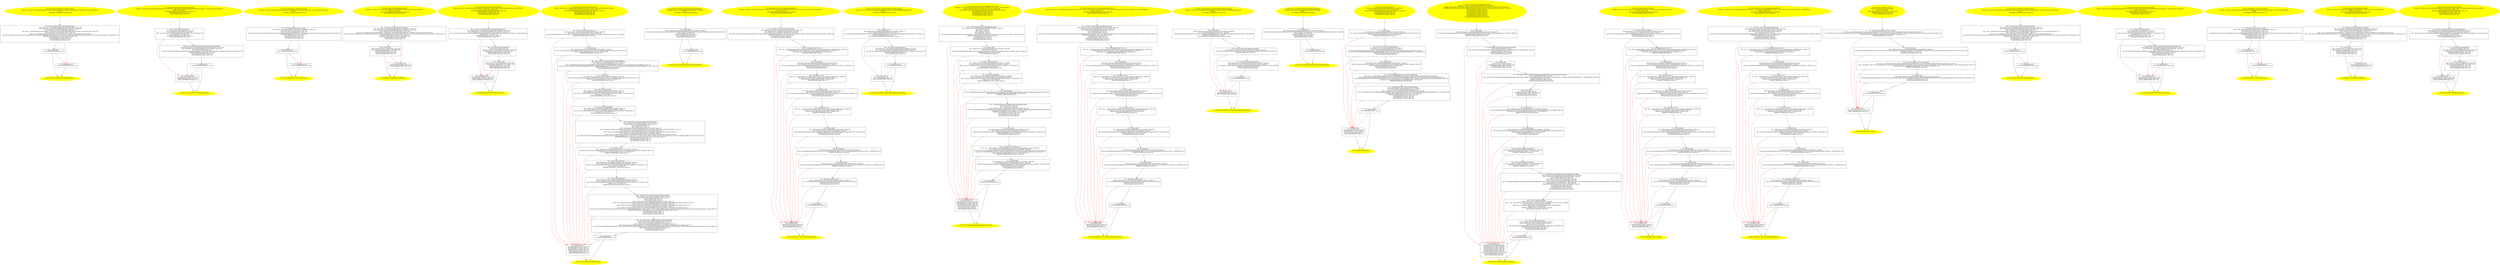 digraph iCFG {
193 [label="193:  method_body \n   APPLY_ABSTRACTION; [line 102]\n " shape="box"]
	

	 193 -> 180 ;
	 193 -> 181 [color="red" ];
192 [label="192:  Call void CircleView$1.set(CircleView,Float) \n   n$0=*&this:class com.karthik.imager.Recycler.CircleView$1 * [line 102]\n  n$1=*n$0:class com.karthik.imager.Recycler.CircleView$1  [line 102]\n  n$2=*&$bcvar1:class java.lang.Object * [line 102]\n  n$3=_fun___cast(n$2:class java.lang.Object *,sizeof(class com.karthik.imager.Recycler.CircleView ( sub )(cast)):void ) [line 102]\n  n$4=*&$bcvar2:class java.lang.Object * [line 102]\n  n$5=_fun___cast(n$4:class java.lang.Object *,sizeof(class java.lang.Float ( sub )(cast)):void ) [line 102]\n  _fun_void CircleView$1.set(CircleView,Float)(n$0:class com.karthik.imager.Recycler.CircleView$1 *,n$3:class com.karthik.imager.Recycler.CircleView *,n$5:class java.lang.Float *) virtual [line 102]\n  REMOVE_TEMPS(n$0,n$1,n$2,n$3,n$4,n$5); [line 102]\n  NULLIFY(&$bcvar1,false); [line 102]\n  NULLIFY(&$bcvar2,false); [line 102]\n  NULLIFY(&this,false); [line 102]\n " shape="box"]
	

	 192 -> 193 ;
	 192 -> 181 [color="red" ];
191 [label="191:  method_body \n   APPLY_ABSTRACTION; [line 111]\n " shape="box"]
	

	 191 -> 177 ;
	 191 -> 178 [color="red" ];
190 [label="190:  Call void CircleView.setInnerCircleRadiusProgress(float) \n   n$3=*&object:class com.karthik.imager.Recycler.CircleView * [line 110]\n  n$4=*n$3:class com.karthik.imager.Recycler.CircleView  [line 110]\n  n$5=*&$irvar0:float  [line 110]\n  _fun_void CircleView.setInnerCircleRadiusProgress(float)(n$3:class com.karthik.imager.Recycler.CircleView *,n$5:float ) virtual [line 110]\n  REMOVE_TEMPS(n$3,n$4,n$5); [line 110]\n  NULLIFY(&$irvar0,false); [line 110]\n  NULLIFY(&object,false); [line 110]\n " shape="box"]
	

	 190 -> 191 ;
	 190 -> 178 [color="red" ];
189 [label="189:  Call float Float.floatValue() \n   n$0=*&value:class java.lang.Float * [line 110]\n  n$1=*n$0:class java.lang.Float  [line 110]\n  n$2=_fun_float Float.floatValue()(n$0:class java.lang.Float *) virtual [line 110]\n  *&$irvar0:float =n$2 [line 110]\n  REMOVE_TEMPS(n$0,n$1,n$2); [line 110]\n  NULLIFY(&value,false); [line 110]\n " shape="box"]
	

	 189 -> 190 ;
	 189 -> 178 [color="red" ];
188 [label="188:  method_body \n   APPLY_ABSTRACTION; [line 102]\n " shape="box"]
	

	 188 -> 174 ;
	 188 -> 175 [color="red" ];
187 [label="187:  Call Property.<init>(Class,String) \n   n$0=*&this:class com.karthik.imager.Recycler.CircleView$1 * [line 102]\n  n$1=*&x0:class java.lang.Class * [line 102]\n  n$2=*&x1:class java.lang.String * [line 102]\n  _fun_Property.<init>(Class,String)(n$0:class com.karthik.imager.Recycler.CircleView$1 *,n$1:class java.lang.Class *,n$2:class java.lang.String *) [line 102]\n  REMOVE_TEMPS(n$0,n$1,n$2); [line 102]\n  NULLIFY(&this,false); [line 102]\n  NULLIFY(&x0,false); [line 102]\n  NULLIFY(&x1,false); [line 102]\n " shape="box"]
	

	 187 -> 188 ;
	 187 -> 175 [color="red" ];
186 [label="186:  method_body \n   n$5=*&$irvar0:class java.lang.Float * [line 102]\n  *&return:class java.lang.Object *=n$5 [line 102]\n  REMOVE_TEMPS(n$5); [line 102]\n  NULLIFY(&$irvar0,false); [line 102]\n  APPLY_ABSTRACTION; [line 102]\n " shape="box"]
	

	 186 -> 171 ;
	 186 -> 172 [color="red" ];
185 [label="185:  Call Float CircleView$1.get(CircleView) \n   n$0=*&this:class com.karthik.imager.Recycler.CircleView$1 * [line 102]\n  n$1=*n$0:class com.karthik.imager.Recycler.CircleView$1  [line 102]\n  n$2=*&$bcvar1:class java.lang.Object * [line 102]\n  n$3=_fun___cast(n$2:class java.lang.Object *,sizeof(class com.karthik.imager.Recycler.CircleView ( sub )(cast)):void ) [line 102]\n  n$4=_fun_Float CircleView$1.get(CircleView)(n$0:class com.karthik.imager.Recycler.CircleView$1 *,n$3:class com.karthik.imager.Recycler.CircleView *) virtual [line 102]\n  *&$irvar0:class java.lang.Float *=n$4 [line 102]\n  REMOVE_TEMPS(n$0,n$1,n$2,n$3,n$4); [line 102]\n  NULLIFY(&$bcvar1,false); [line 102]\n  NULLIFY(&this,false); [line 102]\n " shape="box"]
	

	 185 -> 186 ;
	 185 -> 172 [color="red" ];
184 [label="184:  method_body \n   n$5=*&$irvar1:class java.lang.Float * [line 105]\n  *&return:class java.lang.Float *=n$5 [line 105]\n  REMOVE_TEMPS(n$5); [line 105]\n  NULLIFY(&$irvar1,false); [line 105]\n  APPLY_ABSTRACTION; [line 105]\n " shape="box"]
	

	 184 -> 168 ;
	 184 -> 169 [color="red" ];
183 [label="183:  Call Float Float.valueOf(float) \n   n$3=*&$irvar0:float  [line 105]\n  n$4=_fun_Float Float.valueOf(float)(n$3:float ) [line 105]\n  *&$irvar1:class java.lang.Float *=n$4 [line 105]\n  REMOVE_TEMPS(n$3,n$4); [line 105]\n  NULLIFY(&$irvar0,false); [line 105]\n " shape="box"]
	

	 183 -> 184 ;
	 183 -> 169 [color="red" ];
182 [label="182:  Call float CircleView.getInnerCircleRadiusProgress() \n   n$0=*&object:class com.karthik.imager.Recycler.CircleView * [line 105]\n  n$1=*n$0:class com.karthik.imager.Recycler.CircleView  [line 105]\n  n$2=_fun_float CircleView.getInnerCircleRadiusProgress()(n$0:class com.karthik.imager.Recycler.CircleView *) virtual [line 105]\n  *&$irvar0:float =n$2 [line 105]\n  REMOVE_TEMPS(n$0,n$1,n$2); [line 105]\n  NULLIFY(&object,false); [line 105]\n " shape="box"]
	

	 182 -> 183 ;
	 182 -> 169 [color="red" ];
181 [label="181:  exceptions sink \n   APPLY_ABSTRACTION; [line 102]\n " shape="box"]
	

	 181 -> 180 ;
180 [label="180: Exit void CircleView$1.set(Object,Object) \n  " color=yellow style=filled]
	

179 [label="179: Start void CircleView$1.set(Object,Object)\nFormals:  this:class com.karthik.imager.Recycler.CircleView$1 * $bcvar1:class java.lang.Object * $bcvar2:class java.lang.Object *\nLocals:  \n   DECLARE_LOCALS(&return); [line 94]\n " color=yellow style=filled]
	

	 179 -> 192 ;
178 [label="178:  exceptions sink \n   NULLIFY(&$irvar0,false); [line 111]\n  NULLIFY(&object,false); [line 111]\n  APPLY_ABSTRACTION; [line 111]\n " shape="box"]
	

	 178 -> 177 ;
177 [label="177: Exit void CircleView$1.set(CircleView,Float) \n  " color=yellow style=filled]
	

176 [label="176: Start void CircleView$1.set(CircleView,Float)\nFormals:  this:class com.karthik.imager.Recycler.CircleView$1 * object:class com.karthik.imager.Recycler.CircleView * value:class java.lang.Float *\nLocals:  $irvar0:void  \n   DECLARE_LOCALS(&return,&$irvar0); [line 110]\n  NULLIFY(&$irvar0,false); [line 110]\n  NULLIFY(&this,false); [line 110]\n " color=yellow style=filled]
	

	 176 -> 189 ;
175 [label="175:  exceptions sink \n   APPLY_ABSTRACTION; [line 102]\n " shape="box"]
	

	 175 -> 174 ;
174 [label="174: Exit CircleView$1.<init>(Class,String) \n  " color=yellow style=filled]
	

173 [label="173: Start CircleView$1.<init>(Class,String)\nFormals:  this:class com.karthik.imager.Recycler.CircleView$1 * x0:class java.lang.Class * x1:class java.lang.String *\nLocals:  \n   DECLARE_LOCALS(&return); [line 93]\n " color=yellow style=filled]
	

	 173 -> 187 ;
172 [label="172:  exceptions sink \n   NULLIFY(&$irvar0,false); [line 102]\n  APPLY_ABSTRACTION; [line 102]\n " shape="box"]
	

	 172 -> 171 ;
171 [label="171: Exit Object CircleView$1.get(Object) \n  " color=yellow style=filled]
	

170 [label="170: Start Object CircleView$1.get(Object)\nFormals:  this:class com.karthik.imager.Recycler.CircleView$1 * $bcvar1:class java.lang.Object *\nLocals:  $irvar0:void  \n   DECLARE_LOCALS(&return,&$irvar0); [line 97]\n  NULLIFY(&$irvar0,false); [line 97]\n " color=yellow style=filled]
	

	 170 -> 185 ;
169 [label="169:  exceptions sink \n   NULLIFY(&$irvar0,false); [line 105]\n  NULLIFY(&$irvar1,false); [line 105]\n  APPLY_ABSTRACTION; [line 105]\n " shape="box"]
	

	 169 -> 168 ;
168 [label="168: Exit Float CircleView$1.get(CircleView) \n  " color=yellow style=filled]
	

167 [label="167: Start Float CircleView$1.get(CircleView)\nFormals:  this:class com.karthik.imager.Recycler.CircleView$1 * object:class com.karthik.imager.Recycler.CircleView *\nLocals:  $irvar0:void  $irvar1:void  \n   DECLARE_LOCALS(&return,&$irvar0,&$irvar1); [line 105]\n  NULLIFY(&$irvar0,false); [line 105]\n  NULLIFY(&$irvar1,false); [line 105]\n  NULLIFY(&this,false); [line 105]\n " color=yellow style=filled]
	

	 167 -> 182 ;
166 [label="166:  method_body \n   APPLY_ABSTRACTION; [line 74]\n " shape="box"]
	

	 166 -> 65 ;
	 166 -> 66 [color="red" ];
165 [label="165:  Call void Canvas.drawBitmap(Bitmap,float,float,Paint) \n   n$43=*&canvas:class android.graphics.Canvas * [line 73]\n  n$44=*n$43:class android.graphics.Canvas  [line 73]\n  n$45=*&this:class com.karthik.imager.Recycler.CircleView * [line 73]\n  n$46=*n$45.com.karthik.imager.Recycler.CircleView.tempBitmap:class com.karthik.imager.Recycler.CircleView  [line 73]\n  _fun_void Canvas.drawBitmap(Bitmap,float,float,Paint)(n$43:class android.graphics.Canvas *,n$46:class android.graphics.Bitmap *,0.000000:float ,0.000000:float ,null:class java.lang.Object *) virtual [line 73]\n  REMOVE_TEMPS(n$43,n$44,n$45,n$46); [line 73]\n  NULLIFY(&canvas,false); [line 73]\n  NULLIFY(&this,false); [line 73]\n " shape="box"]
	

	 165 -> 166 ;
	 165 -> 66 [color="red" ];
164 [label="164:  Call void Canvas.drawCircle(float,float,float,Paint) \n   n$33=*&$irvar1:class android.graphics.Canvas * [line 72]\n  n$34=*n$33:class android.graphics.Canvas  [line 72]\n  n$35=*&$irvar0:int  [line 72]\n  n$36=*&$irvar2:int  [line 72]\n  n$37=*&this:class com.karthik.imager.Recycler.CircleView * [line 72]\n  n$38=*n$37.com.karthik.imager.Recycler.CircleView.innerCircleRadiusProgress:class com.karthik.imager.Recycler.CircleView  [line 72]\n  n$39=*&this:class com.karthik.imager.Recycler.CircleView * [line 72]\n  n$40=*n$39.com.karthik.imager.Recycler.CircleView.maxCircleSize:class com.karthik.imager.Recycler.CircleView  [line 72]\n  n$41=*&this:class com.karthik.imager.Recycler.CircleView * [line 72]\n  n$42=*n$41.com.karthik.imager.Recycler.CircleView.maskPaint:class com.karthik.imager.Recycler.CircleView  [line 72]\n  _fun_void Canvas.drawCircle(float,float,float,Paint)(n$33:class android.graphics.Canvas *,(float )(n$35 / 2):float ,(float )(n$36 / 2):float ,(n$38 * (float )n$40):float ,n$42:class android.graphics.Paint *) virtual [line 72]\n  REMOVE_TEMPS(n$33,n$34,n$35,n$36,n$37,n$38,n$39,n$40,n$41,n$42); [line 72]\n  NULLIFY(&$irvar0,false); [line 72]\n  NULLIFY(&$irvar1,false); [line 72]\n  NULLIFY(&$irvar2,false); [line 72]\n " shape="box"]
	

	 164 -> 165 ;
	 164 -> 66 [color="red" ];
163 [label="163:  Call int View.getHeight() \n   n$30=*&this:class com.karthik.imager.Recycler.CircleView * [line 72]\n  n$31=*n$30:class com.karthik.imager.Recycler.CircleView  [line 72]\n  n$32=_fun_int View.getHeight()(n$30:class com.karthik.imager.Recycler.CircleView *) virtual [line 72]\n  *&$irvar2:int =n$32 [line 72]\n  REMOVE_TEMPS(n$30,n$31,n$32); [line 72]\n " shape="box"]
	

	 163 -> 164 ;
	 163 -> 66 [color="red" ];
162 [label="162:  Call int View.getWidth() \n   n$27=*&this:class com.karthik.imager.Recycler.CircleView * [line 72]\n  n$28=*n$27:class com.karthik.imager.Recycler.CircleView  [line 72]\n  n$29=_fun_int View.getWidth()(n$27:class com.karthik.imager.Recycler.CircleView *) virtual [line 72]\n  *&$irvar0:int =n$29 [line 72]\n  REMOVE_TEMPS(n$27,n$28,n$29); [line 72]\n " shape="box"]
	

	 162 -> 163 ;
	 162 -> 66 [color="red" ];
161 [label="161:  method_body \n   n$25=*&this:class com.karthik.imager.Recycler.CircleView * [line 72]\n  n$26=*n$25.com.karthik.imager.Recycler.CircleView.tempCanvas:class com.karthik.imager.Recycler.CircleView  [line 72]\n  *&$irvar1:class android.graphics.Canvas *=n$26 [line 72]\n  REMOVE_TEMPS(n$25,n$26); [line 72]\n " shape="box"]
	

	 161 -> 162 ;
	 161 -> 66 [color="red" ];
160 [label="160:  Call void Canvas.drawCircle(float,float,float,Paint) \n   n$15=*&$irvar1:class android.graphics.Canvas * [line 71]\n  n$16=*n$15:class android.graphics.Canvas  [line 71]\n  n$17=*&$irvar0:int  [line 71]\n  n$18=*&$irvar2:int  [line 71]\n  n$19=*&this:class com.karthik.imager.Recycler.CircleView * [line 71]\n  n$20=*n$19.com.karthik.imager.Recycler.CircleView.outerCircleRadiusProgress:class com.karthik.imager.Recycler.CircleView  [line 71]\n  n$21=*&this:class com.karthik.imager.Recycler.CircleView * [line 71]\n  n$22=*n$21.com.karthik.imager.Recycler.CircleView.maxCircleSize:class com.karthik.imager.Recycler.CircleView  [line 71]\n  n$23=*&this:class com.karthik.imager.Recycler.CircleView * [line 71]\n  n$24=*n$23.com.karthik.imager.Recycler.CircleView.circlePaint:class com.karthik.imager.Recycler.CircleView  [line 71]\n  _fun_void Canvas.drawCircle(float,float,float,Paint)(n$15:class android.graphics.Canvas *,(float )(n$17 / 2):float ,(float )(n$18 / 2):float ,(n$20 * (float )n$22):float ,n$24:class android.graphics.Paint *) virtual [line 71]\n  REMOVE_TEMPS(n$15,n$16,n$17,n$18,n$19,n$20,n$21,n$22,n$23,n$24); [line 71]\n  NULLIFY(&$irvar0,false); [line 71]\n  NULLIFY(&$irvar1,false); [line 71]\n  NULLIFY(&$irvar2,false); [line 71]\n " shape="box"]
	

	 160 -> 161 ;
	 160 -> 66 [color="red" ];
159 [label="159:  Call int View.getHeight() \n   n$12=*&this:class com.karthik.imager.Recycler.CircleView * [line 71]\n  n$13=*n$12:class com.karthik.imager.Recycler.CircleView  [line 71]\n  n$14=_fun_int View.getHeight()(n$12:class com.karthik.imager.Recycler.CircleView *) virtual [line 71]\n  *&$irvar2:int =n$14 [line 71]\n  REMOVE_TEMPS(n$12,n$13,n$14); [line 71]\n " shape="box"]
	

	 159 -> 160 ;
	 159 -> 66 [color="red" ];
158 [label="158:  Call int View.getWidth() \n   n$9=*&this:class com.karthik.imager.Recycler.CircleView * [line 71]\n  n$10=*n$9:class com.karthik.imager.Recycler.CircleView  [line 71]\n  n$11=_fun_int View.getWidth()(n$9:class com.karthik.imager.Recycler.CircleView *) virtual [line 71]\n  *&$irvar0:int =n$11 [line 71]\n  REMOVE_TEMPS(n$9,n$10,n$11); [line 71]\n " shape="box"]
	

	 158 -> 159 ;
	 158 -> 66 [color="red" ];
157 [label="157:  method_body \n   n$7=*&this:class com.karthik.imager.Recycler.CircleView * [line 71]\n  n$8=*n$7.com.karthik.imager.Recycler.CircleView.tempCanvas:class com.karthik.imager.Recycler.CircleView  [line 71]\n  *&$irvar1:class android.graphics.Canvas *=n$8 [line 71]\n  REMOVE_TEMPS(n$7,n$8); [line 71]\n " shape="box"]
	

	 157 -> 158 ;
	 157 -> 66 [color="red" ];
156 [label="156:  Call void Canvas.drawColor(int,PorterDuff$Mode) \n   n$4=*&$irvar0:class android.graphics.Canvas * [line 70]\n  n$5=*n$4:class android.graphics.Canvas  [line 70]\n  n$6=*&#GB$android.graphics.PorterDuff$Mode.android.graphics.PorterDuff$Mode.CLEAR:class android.graphics.PorterDuff$Mode  [line 70]\n  _fun_void Canvas.drawColor(int,PorterDuff$Mode)(n$4:class android.graphics.Canvas *,16777215:int ,n$6:class android.graphics.PorterDuff$Mode *) virtual [line 70]\n  REMOVE_TEMPS(n$4,n$5,n$6); [line 70]\n  NULLIFY(&$irvar0,false); [line 70]\n " shape="box"]
	

	 156 -> 157 ;
	 156 -> 66 [color="red" ];
155 [label="155:  method_body \n   n$2=*&this:class com.karthik.imager.Recycler.CircleView * [line 70]\n  n$3=*n$2.com.karthik.imager.Recycler.CircleView.tempCanvas:class com.karthik.imager.Recycler.CircleView  [line 70]\n  *&$irvar0:class android.graphics.Canvas *=n$3 [line 70]\n  REMOVE_TEMPS(n$2,n$3); [line 70]\n " shape="box"]
	

	 155 -> 156 ;
	 155 -> 66 [color="red" ];
154 [label="154:  Call void View.onDraw(Canvas) \n   n$0=*&this:class com.karthik.imager.Recycler.CircleView * [line 69]\n  n$1=*&canvas:class android.graphics.Canvas * [line 69]\n  _fun_void View.onDraw(Canvas)(n$0:class com.karthik.imager.Recycler.CircleView *,n$1:class android.graphics.Canvas *) [line 69]\n  REMOVE_TEMPS(n$0,n$1); [line 69]\n " shape="box"]
	

	 154 -> 155 ;
	 154 -> 66 [color="red" ];
153 [label="153:  method_body \n   n$0=*&this:class com.karthik.imager.Recycler.CircleView * [line 82]\n  n$1=*n$0.com.karthik.imager.Recycler.CircleView.innerCircleRadiusProgress:class com.karthik.imager.Recycler.CircleView  [line 82]\n  *&return:float =n$1 [line 82]\n  REMOVE_TEMPS(n$0,n$1); [line 82]\n  NULLIFY(&this,false); [line 82]\n  APPLY_ABSTRACTION; [line 82]\n " shape="box"]
	

	 153 -> 62 ;
	 153 -> 63 [color="red" ];
152 [label="152:  method_body \n   APPLY_ABSTRACTION; [line 42]\n " shape="box"]
	

	 152 -> 59 ;
	 152 -> 60 [color="red" ];
151 [label="151:  Call void CircleView.init() \n   n$14=*&this:class com.karthik.imager.Recycler.CircleView * [line 41]\n  _fun_void CircleView.init()(n$14:class com.karthik.imager.Recycler.CircleView *) [line 41]\n  REMOVE_TEMPS(n$14); [line 41]\n  NULLIFY(&this,false); [line 41]\n " shape="box"]
	

	 151 -> 152 ;
	 151 -> 60 [color="red" ];
150 [label="150:  method_body \n   n$13=*&this:class com.karthik.imager.Recycler.CircleView * [line 30]\n  *n$13.com.karthik.imager.Recycler.CircleView.innerCircleRadiusProgress:class com.karthik.imager.Recycler.CircleView =0.000000 [line 30]\n  REMOVE_TEMPS(n$13); [line 30]\n " shape="box"]
	

	 150 -> 151 ;
	 150 -> 60 [color="red" ];
149 [label="149:  method_body \n   n$12=*&this:class com.karthik.imager.Recycler.CircleView * [line 29]\n  *n$12.com.karthik.imager.Recycler.CircleView.outerCircleRadiusProgress:class com.karthik.imager.Recycler.CircleView =0.000000 [line 29]\n  REMOVE_TEMPS(n$12); [line 29]\n " shape="box"]
	

	 149 -> 150 ;
	 149 -> 60 [color="red" ];
148 [label="148:  method_body \n   n$10=*&this:class com.karthik.imager.Recycler.CircleView * [line 24]\n  n$11=*&$irvar0:class android.graphics.Paint * [line 24]\n  *n$10.com.karthik.imager.Recycler.CircleView.maskPaint:class com.karthik.imager.Recycler.CircleView =n$11 [line 24]\n  REMOVE_TEMPS(n$10,n$11); [line 24]\n  NULLIFY(&$irvar0,false); [line 24]\n " shape="box"]
	

	 148 -> 149 ;
	 148 -> 60 [color="red" ];
147 [label="147:  Call Paint.<init>() \n   n$9=_fun___new(sizeof(class android.graphics.Paint ):class android.graphics.Paint *) [line 24]\n  _fun_Paint.<init>()(n$9:class android.graphics.Paint *) [line 24]\n  *&$irvar0:class android.graphics.Paint *=n$9 [line 24]\n  REMOVE_TEMPS(n$9); [line 24]\n " shape="box"]
	

	 147 -> 148 ;
	 147 -> 60 [color="red" ];
146 [label="146:  method_body \n   n$7=*&this:class com.karthik.imager.Recycler.CircleView * [line 23]\n  n$8=*&$irvar0:class android.graphics.Paint * [line 23]\n  *n$7.com.karthik.imager.Recycler.CircleView.circlePaint:class com.karthik.imager.Recycler.CircleView =n$8 [line 23]\n  REMOVE_TEMPS(n$7,n$8); [line 23]\n  NULLIFY(&$irvar0,false); [line 23]\n " shape="box"]
	

	 146 -> 147 ;
	 146 -> 60 [color="red" ];
145 [label="145:  Call Paint.<init>() \n   n$6=_fun___new(sizeof(class android.graphics.Paint ):class android.graphics.Paint *) [line 23]\n  _fun_Paint.<init>()(n$6:class android.graphics.Paint *) [line 23]\n  *&$irvar0:class android.graphics.Paint *=n$6 [line 23]\n  REMOVE_TEMPS(n$6); [line 23]\n " shape="box"]
	

	 145 -> 146 ;
	 145 -> 60 [color="red" ];
144 [label="144:  method_body \n   n$4=*&this:class com.karthik.imager.Recycler.CircleView * [line 21]\n  n$5=*&$irvar0:class android.animation.ArgbEvaluator * [line 21]\n  *n$4.com.karthik.imager.Recycler.CircleView.argbEvaluator:class com.karthik.imager.Recycler.CircleView =n$5 [line 21]\n  REMOVE_TEMPS(n$4,n$5); [line 21]\n  NULLIFY(&$irvar0,false); [line 21]\n " shape="box"]
	

	 144 -> 145 ;
	 144 -> 60 [color="red" ];
143 [label="143:  Call ArgbEvaluator.<init>() \n   n$3=_fun___new(sizeof(class android.animation.ArgbEvaluator ):class android.animation.ArgbEvaluator *) [line 21]\n  _fun_ArgbEvaluator.<init>()(n$3:class android.animation.ArgbEvaluator *) [line 21]\n  *&$irvar0:class android.animation.ArgbEvaluator *=n$3 [line 21]\n  REMOVE_TEMPS(n$3); [line 21]\n " shape="box"]
	

	 143 -> 144 ;
	 143 -> 60 [color="red" ];
142 [label="142:  Call View.<init>(Context,AttributeSet) \n   n$0=*&this:class com.karthik.imager.Recycler.CircleView * [line 40]\n  n$1=*&context:class android.content.Context * [line 40]\n  n$2=*&attrs:class android.util.AttributeSet * [line 40]\n  _fun_View.<init>(Context,AttributeSet)(n$0:class com.karthik.imager.Recycler.CircleView *,n$1:class android.content.Context *,n$2:class android.util.AttributeSet *) [line 40]\n  REMOVE_TEMPS(n$0,n$1,n$2); [line 40]\n  NULLIFY(&attrs,false); [line 40]\n  NULLIFY(&context,false); [line 40]\n " shape="box"]
	

	 142 -> 143 ;
	 142 -> 60 [color="red" ];
141 [label="141:  method_body \n   APPLY_ABSTRACTION; [line 79]\n " shape="box"]
	

	 141 -> 56 ;
	 141 -> 57 [color="red" ];
140 [label="140:  Call void View.postInvalidate() \n   n$2=*&this:class com.karthik.imager.Recycler.CircleView * [line 78]\n  n$3=*n$2:class com.karthik.imager.Recycler.CircleView  [line 78]\n  _fun_void View.postInvalidate()(n$2:class com.karthik.imager.Recycler.CircleView *) virtual [line 78]\n  REMOVE_TEMPS(n$2,n$3); [line 78]\n  NULLIFY(&this,false); [line 78]\n " shape="box"]
	

	 140 -> 141 ;
	 140 -> 57 [color="red" ];
139 [label="139:  method_body \n   n$0=*&this:class com.karthik.imager.Recycler.CircleView * [line 77]\n  n$1=*&innerCircleRadiusProgress:float  [line 77]\n  *n$0.com.karthik.imager.Recycler.CircleView.innerCircleRadiusProgress:class com.karthik.imager.Recycler.CircleView =n$1 [line 77]\n  REMOVE_TEMPS(n$0,n$1); [line 77]\n  NULLIFY(&innerCircleRadiusProgress,false); [line 77]\n " shape="box"]
	

	 139 -> 140 ;
	 139 -> 57 [color="red" ];
138 [label="138:  method_body \n   APPLY_ABSTRACTION; [line 65]\n " shape="box"]
	

	 138 -> 53 ;
	 138 -> 54 [color="red" ];
137 [label="137:  method_body \n   n$23=*&this:class com.karthik.imager.Recycler.CircleView * [line 64]\n  n$24=*&$irvar0:class android.graphics.Canvas * [line 64]\n  *n$23.com.karthik.imager.Recycler.CircleView.tempCanvas:class com.karthik.imager.Recycler.CircleView =n$24 [line 64]\n  REMOVE_TEMPS(n$23,n$24); [line 64]\n  NULLIFY(&$irvar0,false); [line 64]\n  NULLIFY(&this,false); [line 64]\n " shape="box"]
	

	 137 -> 138 ;
	 137 -> 54 [color="red" ];
136 [label="136:  Call Canvas.<init>(Bitmap) \n   n$20=_fun___new(sizeof(class android.graphics.Canvas ):class android.graphics.Canvas *) [line 64]\n  n$21=*&this:class com.karthik.imager.Recycler.CircleView * [line 64]\n  n$22=*n$21.com.karthik.imager.Recycler.CircleView.tempBitmap:class com.karthik.imager.Recycler.CircleView  [line 64]\n  _fun_Canvas.<init>(Bitmap)(n$20:class android.graphics.Canvas *,n$22:class android.graphics.Bitmap *) [line 64]\n  *&$irvar0:class android.graphics.Canvas *=n$20 [line 64]\n  REMOVE_TEMPS(n$20,n$21,n$22); [line 64]\n " shape="box"]
	

	 136 -> 137 ;
	 136 -> 54 [color="red" ];
135 [label="135:  method_body \n   n$18=*&this:class com.karthik.imager.Recycler.CircleView * [line 63]\n  n$19=*&$irvar3:class android.graphics.Bitmap * [line 63]\n  *n$18.com.karthik.imager.Recycler.CircleView.tempBitmap:class com.karthik.imager.Recycler.CircleView =n$19 [line 63]\n  REMOVE_TEMPS(n$18,n$19); [line 63]\n  NULLIFY(&$irvar3,false); [line 63]\n " shape="box"]
	

	 135 -> 136 ;
	 135 -> 54 [color="red" ];
134 [label="134:  Call Bitmap Bitmap.createBitmap(int,int,Bitmap$Config) \n   n$14=*&$irvar0:int  [line 63]\n  n$15=*&$irvar1:int  [line 63]\n  n$16=*&$irvar2:class android.graphics.Bitmap$Config * [line 63]\n  n$17=_fun_Bitmap Bitmap.createBitmap(int,int,Bitmap$Config)(n$14:int ,n$15:int ,n$16:class android.graphics.Bitmap$Config *) [line 63]\n  *&$irvar3:class android.graphics.Bitmap *=n$17 [line 63]\n  REMOVE_TEMPS(n$14,n$15,n$16,n$17); [line 63]\n  NULLIFY(&$irvar0,false); [line 63]\n  NULLIFY(&$irvar1,false); [line 63]\n  NULLIFY(&$irvar2,false); [line 63]\n " shape="box"]
	

	 134 -> 135 ;
	 134 -> 54 [color="red" ];
133 [label="133:  method_body \n   n$13=*&#GB$android.graphics.Bitmap$Config.android.graphics.Bitmap$Config.ARGB_8888:class android.graphics.Bitmap$Config  [line 63]\n  *&$irvar2:class android.graphics.Bitmap$Config *=n$13 [line 63]\n  REMOVE_TEMPS(n$13); [line 63]\n " shape="box"]
	

	 133 -> 134 ;
	 133 -> 54 [color="red" ];
132 [label="132:  Call int View.getWidth() \n   n$10=*&this:class com.karthik.imager.Recycler.CircleView * [line 63]\n  n$11=*n$10:class com.karthik.imager.Recycler.CircleView  [line 63]\n  n$12=_fun_int View.getWidth()(n$10:class com.karthik.imager.Recycler.CircleView *) virtual [line 63]\n  *&$irvar1:int =n$12 [line 63]\n  REMOVE_TEMPS(n$10,n$11,n$12); [line 63]\n " shape="box"]
	

	 132 -> 133 ;
	 132 -> 54 [color="red" ];
131 [label="131:  Call int View.getWidth() \n   n$7=*&this:class com.karthik.imager.Recycler.CircleView * [line 63]\n  n$8=*n$7:class com.karthik.imager.Recycler.CircleView  [line 63]\n  n$9=_fun_int View.getWidth()(n$7:class com.karthik.imager.Recycler.CircleView *) virtual [line 63]\n  *&$irvar0:int =n$9 [line 63]\n  REMOVE_TEMPS(n$7,n$8,n$9); [line 63]\n " shape="box"]
	

	 131 -> 132 ;
	 131 -> 54 [color="red" ];
130 [label="130:  method_body \n   n$5=*&this:class com.karthik.imager.Recycler.CircleView * [line 62]\n  n$6=*&w:int  [line 62]\n  *n$5.com.karthik.imager.Recycler.CircleView.maxCircleSize:class com.karthik.imager.Recycler.CircleView =(n$6 / 2) [line 62]\n  REMOVE_TEMPS(n$5,n$6); [line 62]\n  NULLIFY(&w,false); [line 62]\n " shape="box"]
	

	 130 -> 131 ;
	 130 -> 54 [color="red" ];
129 [label="129:  Call void View.onSizeChanged(int,int,int,int) \n   n$0=*&this:class com.karthik.imager.Recycler.CircleView * [line 61]\n  n$1=*&w:int  [line 61]\n  n$2=*&h:int  [line 61]\n  n$3=*&oldw:int  [line 61]\n  n$4=*&oldh:int  [line 61]\n  _fun_void View.onSizeChanged(int,int,int,int)(n$0:class com.karthik.imager.Recycler.CircleView *,n$1:int ,n$2:int ,n$3:int ,n$4:int ) [line 61]\n  REMOVE_TEMPS(n$0,n$1,n$2,n$3,n$4); [line 61]\n  NULLIFY(&h,false); [line 61]\n  NULLIFY(&oldh,false); [line 61]\n  NULLIFY(&oldw,false); [line 61]\n " shape="box"]
	

	 129 -> 130 ;
	 129 -> 54 [color="red" ];
128 [label="128:  method_body \n   APPLY_ABSTRACTION; [line 52]\n " shape="box"]
	

	 128 -> 50 ;
	 128 -> 51 [color="red" ];
127 [label="127:  Call void CircleView.init() \n   n$16=*&this:class com.karthik.imager.Recycler.CircleView * [line 51]\n  _fun_void CircleView.init()(n$16:class com.karthik.imager.Recycler.CircleView *) [line 51]\n  REMOVE_TEMPS(n$16); [line 51]\n  NULLIFY(&this,false); [line 51]\n " shape="box"]
	

	 127 -> 128 ;
	 127 -> 51 [color="red" ];
126 [label="126:  method_body \n   n$15=*&this:class com.karthik.imager.Recycler.CircleView * [line 30]\n  *n$15.com.karthik.imager.Recycler.CircleView.innerCircleRadiusProgress:class com.karthik.imager.Recycler.CircleView =0.000000 [line 30]\n  REMOVE_TEMPS(n$15); [line 30]\n " shape="box"]
	

	 126 -> 127 ;
	 126 -> 51 [color="red" ];
125 [label="125:  method_body \n   n$14=*&this:class com.karthik.imager.Recycler.CircleView * [line 29]\n  *n$14.com.karthik.imager.Recycler.CircleView.outerCircleRadiusProgress:class com.karthik.imager.Recycler.CircleView =0.000000 [line 29]\n  REMOVE_TEMPS(n$14); [line 29]\n " shape="box"]
	

	 125 -> 126 ;
	 125 -> 51 [color="red" ];
124 [label="124:  method_body \n   n$12=*&this:class com.karthik.imager.Recycler.CircleView * [line 24]\n  n$13=*&$irvar0:class android.graphics.Paint * [line 24]\n  *n$12.com.karthik.imager.Recycler.CircleView.maskPaint:class com.karthik.imager.Recycler.CircleView =n$13 [line 24]\n  REMOVE_TEMPS(n$12,n$13); [line 24]\n  NULLIFY(&$irvar0,false); [line 24]\n " shape="box"]
	

	 124 -> 125 ;
	 124 -> 51 [color="red" ];
123 [label="123:  Call Paint.<init>() \n   n$11=_fun___new(sizeof(class android.graphics.Paint ):class android.graphics.Paint *) [line 24]\n  _fun_Paint.<init>()(n$11:class android.graphics.Paint *) [line 24]\n  *&$irvar0:class android.graphics.Paint *=n$11 [line 24]\n  REMOVE_TEMPS(n$11); [line 24]\n " shape="box"]
	

	 123 -> 124 ;
	 123 -> 51 [color="red" ];
122 [label="122:  method_body \n   n$9=*&this:class com.karthik.imager.Recycler.CircleView * [line 23]\n  n$10=*&$irvar0:class android.graphics.Paint * [line 23]\n  *n$9.com.karthik.imager.Recycler.CircleView.circlePaint:class com.karthik.imager.Recycler.CircleView =n$10 [line 23]\n  REMOVE_TEMPS(n$9,n$10); [line 23]\n  NULLIFY(&$irvar0,false); [line 23]\n " shape="box"]
	

	 122 -> 123 ;
	 122 -> 51 [color="red" ];
121 [label="121:  Call Paint.<init>() \n   n$8=_fun___new(sizeof(class android.graphics.Paint ):class android.graphics.Paint *) [line 23]\n  _fun_Paint.<init>()(n$8:class android.graphics.Paint *) [line 23]\n  *&$irvar0:class android.graphics.Paint *=n$8 [line 23]\n  REMOVE_TEMPS(n$8); [line 23]\n " shape="box"]
	

	 121 -> 122 ;
	 121 -> 51 [color="red" ];
120 [label="120:  method_body \n   n$6=*&this:class com.karthik.imager.Recycler.CircleView * [line 21]\n  n$7=*&$irvar0:class android.animation.ArgbEvaluator * [line 21]\n  *n$6.com.karthik.imager.Recycler.CircleView.argbEvaluator:class com.karthik.imager.Recycler.CircleView =n$7 [line 21]\n  REMOVE_TEMPS(n$6,n$7); [line 21]\n  NULLIFY(&$irvar0,false); [line 21]\n " shape="box"]
	

	 120 -> 121 ;
	 120 -> 51 [color="red" ];
119 [label="119:  Call ArgbEvaluator.<init>() \n   n$5=_fun___new(sizeof(class android.animation.ArgbEvaluator ):class android.animation.ArgbEvaluator *) [line 21]\n  _fun_ArgbEvaluator.<init>()(n$5:class android.animation.ArgbEvaluator *) [line 21]\n  *&$irvar0:class android.animation.ArgbEvaluator *=n$5 [line 21]\n  REMOVE_TEMPS(n$5); [line 21]\n " shape="box"]
	

	 119 -> 120 ;
	 119 -> 51 [color="red" ];
118 [label="118:  Call View.<init>(Context,AttributeSet,int,int) \n   n$0=*&this:class com.karthik.imager.Recycler.CircleView * [line 50]\n  n$1=*&context:class android.content.Context * [line 50]\n  n$2=*&attrs:class android.util.AttributeSet * [line 50]\n  n$3=*&defStyleAttr:int  [line 50]\n  n$4=*&defStyleRes:int  [line 50]\n  _fun_View.<init>(Context,AttributeSet,int,int)(n$0:class com.karthik.imager.Recycler.CircleView *,n$1:class android.content.Context *,n$2:class android.util.AttributeSet *,n$3:int ,n$4:int ) [line 50]\n  REMOVE_TEMPS(n$0,n$1,n$2,n$3,n$4); [line 50]\n  NULLIFY(&attrs,false); [line 50]\n  NULLIFY(&context,false); [line 50]\n  NULLIFY(&defStyleAttr,false); [line 50]\n  NULLIFY(&defStyleRes,false); [line 50]\n " shape="box"]
	

	 118 -> 119 ;
	 118 -> 51 [color="red" ];
117 [label="117:  method_body \n   APPLY_ABSTRACTION; [line 89]\n " shape="box"]
	

	 117 -> 47 ;
	 117 -> 48 [color="red" ];
116 [label="116:  Call void View.postInvalidate() \n   n$3=*&this:class com.karthik.imager.Recycler.CircleView * [line 88]\n  n$4=*n$3:class com.karthik.imager.Recycler.CircleView  [line 88]\n  _fun_void View.postInvalidate()(n$3:class com.karthik.imager.Recycler.CircleView *) virtual [line 88]\n  REMOVE_TEMPS(n$3,n$4); [line 88]\n  NULLIFY(&this,false); [line 88]\n " shape="box"]
	

	 116 -> 117 ;
	 116 -> 48 [color="red" ];
115 [label="115:  Call void CircleView.updateCircleColor() \n   n$2=*&this:class com.karthik.imager.Recycler.CircleView * [line 87]\n  _fun_void CircleView.updateCircleColor()(n$2:class com.karthik.imager.Recycler.CircleView *) [line 87]\n  REMOVE_TEMPS(n$2); [line 87]\n " shape="box"]
	

	 115 -> 116 ;
	 115 -> 48 [color="red" ];
114 [label="114:  method_body \n   n$0=*&this:class com.karthik.imager.Recycler.CircleView * [line 86]\n  n$1=*&outerCircleRadiusProgress:float  [line 86]\n  *n$0.com.karthik.imager.Recycler.CircleView.outerCircleRadiusProgress:class com.karthik.imager.Recycler.CircleView =n$1 [line 86]\n  REMOVE_TEMPS(n$0,n$1); [line 86]\n  NULLIFY(&outerCircleRadiusProgress,false); [line 86]\n " shape="box"]
	

	 114 -> 115 ;
	 114 -> 48 [color="red" ];
113 [label="113:  method_body \n   n$0=*&this:class com.karthik.imager.Recycler.CircleView * [line 98]\n  n$1=*n$0.com.karthik.imager.Recycler.CircleView.outerCircleRadiusProgress:class com.karthik.imager.Recycler.CircleView  [line 98]\n  *&return:float =n$1 [line 98]\n  REMOVE_TEMPS(n$0,n$1); [line 98]\n  NULLIFY(&this,false); [line 98]\n  APPLY_ABSTRACTION; [line 98]\n " shape="box"]
	

	 113 -> 44 ;
	 113 -> 45 [color="red" ];
112 [label="112:  method_body \n   APPLY_ABSTRACTION; [line 57]\n " shape="box"]
	

	 112 -> 41 ;
	 112 -> 42 [color="red" ];
111 [label="111:  Call Xfermode Paint.setXfermode(Xfermode) \n   n$9=*&$irvar0:class android.graphics.Paint * [line 56]\n  n$10=*n$9:class android.graphics.Paint  [line 56]\n  n$11=*&$irvar1:class android.graphics.PorterDuffXfermode * [line 56]\n  n$12=_fun_Xfermode Paint.setXfermode(Xfermode)(n$9:class android.graphics.Paint *,n$11:class android.graphics.PorterDuffXfermode *) virtual [line 56]\n  *&$irvar2:class android.graphics.Xfermode *=n$12 [line 56]\n  REMOVE_TEMPS(n$9,n$10,n$11,n$12); [line 56]\n  NULLIFY(&$irvar0,false); [line 56]\n  NULLIFY(&$irvar1,false); [line 56]\n  NULLIFY(&$irvar2,false); [line 56]\n " shape="box"]
	

	 111 -> 112 ;
	 111 -> 42 [color="red" ];
110 [label="110:  Call PorterDuffXfermode.<init>(PorterDuff$Mode) \n   n$7=_fun___new(sizeof(class android.graphics.PorterDuffXfermode ):class android.graphics.PorterDuffXfermode *) [line 56]\n  n$8=*&#GB$android.graphics.PorterDuff$Mode.android.graphics.PorterDuff$Mode.CLEAR:class android.graphics.PorterDuff$Mode  [line 56]\n  _fun_PorterDuffXfermode.<init>(PorterDuff$Mode)(n$7:class android.graphics.PorterDuffXfermode *,n$8:class android.graphics.PorterDuff$Mode *) [line 56]\n  *&$irvar1:class android.graphics.PorterDuffXfermode *=n$7 [line 56]\n  REMOVE_TEMPS(n$7,n$8); [line 56]\n " shape="box"]
	

	 110 -> 111 ;
	 110 -> 42 [color="red" ];
109 [label="109:  method_body \n   n$5=*&this:class com.karthik.imager.Recycler.CircleView * [line 56]\n  n$6=*n$5.com.karthik.imager.Recycler.CircleView.maskPaint:class com.karthik.imager.Recycler.CircleView  [line 56]\n  *&$irvar0:class android.graphics.Paint *=n$6 [line 56]\n  REMOVE_TEMPS(n$5,n$6); [line 56]\n  NULLIFY(&this,false); [line 56]\n " shape="box"]
	

	 109 -> 110 ;
	 109 -> 42 [color="red" ];
108 [label="108:  Call void Paint.setStyle(Paint$Style) \n   n$2=*&$irvar0:class android.graphics.Paint * [line 55]\n  n$3=*n$2:class android.graphics.Paint  [line 55]\n  n$4=*&#GB$android.graphics.Paint$Style.android.graphics.Paint$Style.FILL:class android.graphics.Paint$Style  [line 55]\n  _fun_void Paint.setStyle(Paint$Style)(n$2:class android.graphics.Paint *,n$4:class android.graphics.Paint$Style *) virtual [line 55]\n  REMOVE_TEMPS(n$2,n$3,n$4); [line 55]\n  NULLIFY(&$irvar0,false); [line 55]\n " shape="box"]
	

	 108 -> 109 ;
	 108 -> 42 [color="red" ];
107 [label="107:  method_body \n   n$0=*&this:class com.karthik.imager.Recycler.CircleView * [line 55]\n  n$1=*n$0.com.karthik.imager.Recycler.CircleView.circlePaint:class com.karthik.imager.Recycler.CircleView  [line 55]\n  *&$irvar0:class android.graphics.Paint *=n$1 [line 55]\n  REMOVE_TEMPS(n$0,n$1); [line 55]\n " shape="box"]
	

	 107 -> 108 ;
	 107 -> 42 [color="red" ];
106 [label="106:  method_body \n   APPLY_ABSTRACTION; [line 95]\n " shape="box"]
	

	 106 -> 38 ;
	 106 -> 39 [color="red" ];
105 [label="105:  Call void Paint.setColor(int) \n   n$24=*&$irvar0:class android.graphics.Paint * [line 94]\n  n$25=*n$24:class android.graphics.Paint  [line 94]\n  n$26=*&$irvar5:int  [line 94]\n  _fun_void Paint.setColor(int)(n$24:class android.graphics.Paint *,n$26:int ) virtual [line 94]\n  REMOVE_TEMPS(n$24,n$25,n$26); [line 94]\n  NULLIFY(&$irvar0,false); [line 94]\n  NULLIFY(&$irvar5,false); [line 94]\n " shape="box"]
	

	 105 -> 106 ;
	 105 -> 39 [color="red" ];
104 [label="104:  Call int Integer.intValue() \n   n$20=*&$irvar4:class java.lang.Object * [line 94]\n  n$21=_fun___cast(n$20:class java.lang.Object *,sizeof(class java.lang.Integer ( sub )(cast)):void ) [line 94]\n  n$22=*n$21:class java.lang.Integer  [line 94]\n  n$23=_fun_int Integer.intValue()(n$21:class java.lang.Integer *) virtual [line 94]\n  *&$irvar5:int =n$23 [line 94]\n  REMOVE_TEMPS(n$20,n$21,n$22,n$23); [line 94]\n  NULLIFY(&$irvar4,false); [line 94]\n " shape="box"]
	

	 104 -> 105 ;
	 104 -> 39 [color="red" ];
103 [label="103:  Call Object ArgbEvaluator.evaluate(float,Object,Object) \n   n$14=*&$irvar1:class android.animation.ArgbEvaluator * [line 94]\n  n$15=*n$14:class android.animation.ArgbEvaluator  [line 94]\n  n$16=*&colorProgress:float  [line 94]\n  n$17=*&$irvar2:class java.lang.Integer * [line 94]\n  n$18=*&$irvar3:class java.lang.Integer * [line 94]\n  n$19=_fun_Object ArgbEvaluator.evaluate(float,Object,Object)(n$14:class android.animation.ArgbEvaluator *,n$16:float ,n$17:class java.lang.Integer *,n$18:class java.lang.Integer *) virtual [line 94]\n  *&$irvar4:class java.lang.Object *=n$19 [line 94]\n  REMOVE_TEMPS(n$14,n$15,n$16,n$17,n$18,n$19); [line 94]\n  NULLIFY(&$irvar1,false); [line 94]\n  NULLIFY(&$irvar2,false); [line 94]\n  NULLIFY(&$irvar3,false); [line 94]\n  NULLIFY(&colorProgress,false); [line 94]\n " shape="box"]
	

	 103 -> 104 ;
	 103 -> 39 [color="red" ];
102 [label="102:  Call Integer Integer.valueOf(int) \n   n$13=_fun_Integer Integer.valueOf(int)(-1710619:int ) [line 94]\n  *&$irvar3:class java.lang.Integer *=n$13 [line 94]\n  REMOVE_TEMPS(n$13); [line 94]\n " shape="box"]
	

	 102 -> 103 ;
	 102 -> 39 [color="red" ];
101 [label="101:  Call Integer Integer.valueOf(int) \n   n$12=_fun_Integer Integer.valueOf(int)(-8421505:int ) [line 94]\n  *&$irvar2:class java.lang.Integer *=n$12 [line 94]\n  REMOVE_TEMPS(n$12); [line 94]\n " shape="box"]
	

	 101 -> 102 ;
	 101 -> 39 [color="red" ];
100 [label="100:  method_body \n   n$10=*&this:class com.karthik.imager.Recycler.CircleView * [line 94]\n  n$11=*n$10.com.karthik.imager.Recycler.CircleView.circlePaint:class com.karthik.imager.Recycler.CircleView  [line 94]\n  *&$irvar0:class android.graphics.Paint *=n$11 [line 94]\n  REMOVE_TEMPS(n$10,n$11); [line 94]\n  NULLIFY(&this,false); [line 94]\n " shape="box"]
	

	 100 -> 101 ;
	 100 -> 39 [color="red" ];
99 [label="99:  method_body \n   n$8=*&this:class com.karthik.imager.Recycler.CircleView * [line 94]\n  n$9=*n$8.com.karthik.imager.Recycler.CircleView.argbEvaluator:class com.karthik.imager.Recycler.CircleView  [line 94]\n  *&$irvar1:class android.animation.ArgbEvaluator *=n$9 [line 94]\n  REMOVE_TEMPS(n$8,n$9); [line 94]\n " shape="box"]
	

	 99 -> 100 ;
	 99 -> 39 [color="red" ];
98 [label="98:  method_body \n   n$7=*&$irvar0:double  [line 93]\n  *&colorProgress:float =(float )n$7 [line 93]\n  REMOVE_TEMPS(n$7); [line 93]\n  NULLIFY(&$irvar0,false); [line 93]\n " shape="box"]
	

	 98 -> 99 ;
	 98 -> 39 [color="red" ];
97 [label="97:  Call double Utils.mapValueFromRangeToRange(double,double,double,double,double) \n   n$5=*&colorProgress:float  [line 93]\n  n$6=_fun_double Utils.mapValueFromRangeToRange(double,double,double,double,double)((double )n$5:double ,0.500000:double ,1.000000:double ,0.000000:double ,1.000000:double ) [line 93]\n  *&$irvar0:double =n$6 [line 93]\n  REMOVE_TEMPS(n$5,n$6); [line 93]\n  NULLIFY(&colorProgress,false); [line 93]\n " shape="box"]
	

	 97 -> 98 ;
	 97 -> 39 [color="red" ];
96 [label="96:  method_body \n   n$4=*&$irvar1:double  [line 92]\n  *&colorProgress:float =(float )n$4 [line 92]\n  REMOVE_TEMPS(n$4); [line 92]\n  NULLIFY(&$irvar1,false); [line 92]\n " shape="box"]
	

	 96 -> 97 ;
	 96 -> 39 [color="red" ];
95 [label="95:  Call double Utils.clamp(double,double,double) \n   n$2=*&$irvar0:double  [line 92]\n  n$3=_fun_double Utils.clamp(double,double,double)(n$2:double ,0.500000:double ,1.000000:double ) [line 92]\n  *&$irvar1:double =n$3 [line 92]\n  REMOVE_TEMPS(n$2,n$3); [line 92]\n  NULLIFY(&$irvar0,false); [line 92]\n " shape="box"]
	

	 95 -> 96 ;
	 95 -> 39 [color="red" ];
94 [label="94:  method_body \n   n$0=*&this:class com.karthik.imager.Recycler.CircleView * [line 92]\n  n$1=*n$0.com.karthik.imager.Recycler.CircleView.outerCircleRadiusProgress:class com.karthik.imager.Recycler.CircleView  [line 92]\n  *&$irvar0:double =(double )n$1 [line 92]\n  REMOVE_TEMPS(n$0,n$1); [line 92]\n " shape="box"]
	

	 94 -> 95 ;
	 94 -> 39 [color="red" ];
93 [label="93:  method_body \n   APPLY_ABSTRACTION; [line 37]\n " shape="box"]
	

	 93 -> 35 ;
	 93 -> 36 [color="red" ];
92 [label="92:  Call void CircleView.init() \n   n$13=*&this:class com.karthik.imager.Recycler.CircleView * [line 36]\n  _fun_void CircleView.init()(n$13:class com.karthik.imager.Recycler.CircleView *) [line 36]\n  REMOVE_TEMPS(n$13); [line 36]\n  NULLIFY(&this,false); [line 36]\n " shape="box"]
	

	 92 -> 93 ;
	 92 -> 36 [color="red" ];
91 [label="91:  method_body \n   n$12=*&this:class com.karthik.imager.Recycler.CircleView * [line 30]\n  *n$12.com.karthik.imager.Recycler.CircleView.innerCircleRadiusProgress:class com.karthik.imager.Recycler.CircleView =0.000000 [line 30]\n  REMOVE_TEMPS(n$12); [line 30]\n " shape="box"]
	

	 91 -> 92 ;
	 91 -> 36 [color="red" ];
90 [label="90:  method_body \n   n$11=*&this:class com.karthik.imager.Recycler.CircleView * [line 29]\n  *n$11.com.karthik.imager.Recycler.CircleView.outerCircleRadiusProgress:class com.karthik.imager.Recycler.CircleView =0.000000 [line 29]\n  REMOVE_TEMPS(n$11); [line 29]\n " shape="box"]
	

	 90 -> 91 ;
	 90 -> 36 [color="red" ];
89 [label="89:  method_body \n   n$9=*&this:class com.karthik.imager.Recycler.CircleView * [line 24]\n  n$10=*&$irvar0:class android.graphics.Paint * [line 24]\n  *n$9.com.karthik.imager.Recycler.CircleView.maskPaint:class com.karthik.imager.Recycler.CircleView =n$10 [line 24]\n  REMOVE_TEMPS(n$9,n$10); [line 24]\n  NULLIFY(&$irvar0,false); [line 24]\n " shape="box"]
	

	 89 -> 90 ;
	 89 -> 36 [color="red" ];
88 [label="88:  Call Paint.<init>() \n   n$8=_fun___new(sizeof(class android.graphics.Paint ):class android.graphics.Paint *) [line 24]\n  _fun_Paint.<init>()(n$8:class android.graphics.Paint *) [line 24]\n  *&$irvar0:class android.graphics.Paint *=n$8 [line 24]\n  REMOVE_TEMPS(n$8); [line 24]\n " shape="box"]
	

	 88 -> 89 ;
	 88 -> 36 [color="red" ];
87 [label="87:  method_body \n   n$6=*&this:class com.karthik.imager.Recycler.CircleView * [line 23]\n  n$7=*&$irvar0:class android.graphics.Paint * [line 23]\n  *n$6.com.karthik.imager.Recycler.CircleView.circlePaint:class com.karthik.imager.Recycler.CircleView =n$7 [line 23]\n  REMOVE_TEMPS(n$6,n$7); [line 23]\n  NULLIFY(&$irvar0,false); [line 23]\n " shape="box"]
	

	 87 -> 88 ;
	 87 -> 36 [color="red" ];
86 [label="86:  Call Paint.<init>() \n   n$5=_fun___new(sizeof(class android.graphics.Paint ):class android.graphics.Paint *) [line 23]\n  _fun_Paint.<init>()(n$5:class android.graphics.Paint *) [line 23]\n  *&$irvar0:class android.graphics.Paint *=n$5 [line 23]\n  REMOVE_TEMPS(n$5); [line 23]\n " shape="box"]
	

	 86 -> 87 ;
	 86 -> 36 [color="red" ];
85 [label="85:  method_body \n   n$3=*&this:class com.karthik.imager.Recycler.CircleView * [line 21]\n  n$4=*&$irvar0:class android.animation.ArgbEvaluator * [line 21]\n  *n$3.com.karthik.imager.Recycler.CircleView.argbEvaluator:class com.karthik.imager.Recycler.CircleView =n$4 [line 21]\n  REMOVE_TEMPS(n$3,n$4); [line 21]\n  NULLIFY(&$irvar0,false); [line 21]\n " shape="box"]
	

	 85 -> 86 ;
	 85 -> 36 [color="red" ];
84 [label="84:  Call ArgbEvaluator.<init>() \n   n$2=_fun___new(sizeof(class android.animation.ArgbEvaluator ):class android.animation.ArgbEvaluator *) [line 21]\n  _fun_ArgbEvaluator.<init>()(n$2:class android.animation.ArgbEvaluator *) [line 21]\n  *&$irvar0:class android.animation.ArgbEvaluator *=n$2 [line 21]\n  REMOVE_TEMPS(n$2); [line 21]\n " shape="box"]
	

	 84 -> 85 ;
	 84 -> 36 [color="red" ];
83 [label="83:  Call View.<init>(Context) \n   n$0=*&this:class com.karthik.imager.Recycler.CircleView * [line 35]\n  n$1=*&context:class android.content.Context * [line 35]\n  _fun_View.<init>(Context)(n$0:class com.karthik.imager.Recycler.CircleView *,n$1:class android.content.Context *) [line 35]\n  REMOVE_TEMPS(n$0,n$1); [line 35]\n  NULLIFY(&context,false); [line 35]\n " shape="box"]
	

	 83 -> 84 ;
	 83 -> 36 [color="red" ];
82 [label="82:  method_body \n   APPLY_ABSTRACTION; [line 47]\n " shape="box"]
	

	 82 -> 32 ;
	 82 -> 33 [color="red" ];
81 [label="81:  Call void CircleView.init() \n   n$15=*&this:class com.karthik.imager.Recycler.CircleView * [line 46]\n  _fun_void CircleView.init()(n$15:class com.karthik.imager.Recycler.CircleView *) [line 46]\n  REMOVE_TEMPS(n$15); [line 46]\n  NULLIFY(&this,false); [line 46]\n " shape="box"]
	

	 81 -> 82 ;
	 81 -> 33 [color="red" ];
80 [label="80:  method_body \n   n$14=*&this:class com.karthik.imager.Recycler.CircleView * [line 30]\n  *n$14.com.karthik.imager.Recycler.CircleView.innerCircleRadiusProgress:class com.karthik.imager.Recycler.CircleView =0.000000 [line 30]\n  REMOVE_TEMPS(n$14); [line 30]\n " shape="box"]
	

	 80 -> 81 ;
	 80 -> 33 [color="red" ];
79 [label="79:  method_body \n   n$13=*&this:class com.karthik.imager.Recycler.CircleView * [line 29]\n  *n$13.com.karthik.imager.Recycler.CircleView.outerCircleRadiusProgress:class com.karthik.imager.Recycler.CircleView =0.000000 [line 29]\n  REMOVE_TEMPS(n$13); [line 29]\n " shape="box"]
	

	 79 -> 80 ;
	 79 -> 33 [color="red" ];
78 [label="78:  method_body \n   n$11=*&this:class com.karthik.imager.Recycler.CircleView * [line 24]\n  n$12=*&$irvar0:class android.graphics.Paint * [line 24]\n  *n$11.com.karthik.imager.Recycler.CircleView.maskPaint:class com.karthik.imager.Recycler.CircleView =n$12 [line 24]\n  REMOVE_TEMPS(n$11,n$12); [line 24]\n  NULLIFY(&$irvar0,false); [line 24]\n " shape="box"]
	

	 78 -> 79 ;
	 78 -> 33 [color="red" ];
77 [label="77:  Call Paint.<init>() \n   n$10=_fun___new(sizeof(class android.graphics.Paint ):class android.graphics.Paint *) [line 24]\n  _fun_Paint.<init>()(n$10:class android.graphics.Paint *) [line 24]\n  *&$irvar0:class android.graphics.Paint *=n$10 [line 24]\n  REMOVE_TEMPS(n$10); [line 24]\n " shape="box"]
	

	 77 -> 78 ;
	 77 -> 33 [color="red" ];
76 [label="76:  method_body \n   n$8=*&this:class com.karthik.imager.Recycler.CircleView * [line 23]\n  n$9=*&$irvar0:class android.graphics.Paint * [line 23]\n  *n$8.com.karthik.imager.Recycler.CircleView.circlePaint:class com.karthik.imager.Recycler.CircleView =n$9 [line 23]\n  REMOVE_TEMPS(n$8,n$9); [line 23]\n  NULLIFY(&$irvar0,false); [line 23]\n " shape="box"]
	

	 76 -> 77 ;
	 76 -> 33 [color="red" ];
75 [label="75:  Call Paint.<init>() \n   n$7=_fun___new(sizeof(class android.graphics.Paint ):class android.graphics.Paint *) [line 23]\n  _fun_Paint.<init>()(n$7:class android.graphics.Paint *) [line 23]\n  *&$irvar0:class android.graphics.Paint *=n$7 [line 23]\n  REMOVE_TEMPS(n$7); [line 23]\n " shape="box"]
	

	 75 -> 76 ;
	 75 -> 33 [color="red" ];
74 [label="74:  method_body \n   n$5=*&this:class com.karthik.imager.Recycler.CircleView * [line 21]\n  n$6=*&$irvar0:class android.animation.ArgbEvaluator * [line 21]\n  *n$5.com.karthik.imager.Recycler.CircleView.argbEvaluator:class com.karthik.imager.Recycler.CircleView =n$6 [line 21]\n  REMOVE_TEMPS(n$5,n$6); [line 21]\n  NULLIFY(&$irvar0,false); [line 21]\n " shape="box"]
	

	 74 -> 75 ;
	 74 -> 33 [color="red" ];
73 [label="73:  Call ArgbEvaluator.<init>() \n   n$4=_fun___new(sizeof(class android.animation.ArgbEvaluator ):class android.animation.ArgbEvaluator *) [line 21]\n  _fun_ArgbEvaluator.<init>()(n$4:class android.animation.ArgbEvaluator *) [line 21]\n  *&$irvar0:class android.animation.ArgbEvaluator *=n$4 [line 21]\n  REMOVE_TEMPS(n$4); [line 21]\n " shape="box"]
	

	 73 -> 74 ;
	 73 -> 33 [color="red" ];
72 [label="72:  Call View.<init>(Context,AttributeSet,int) \n   n$0=*&this:class com.karthik.imager.Recycler.CircleView * [line 45]\n  n$1=*&context:class android.content.Context * [line 45]\n  n$2=*&attrs:class android.util.AttributeSet * [line 45]\n  n$3=*&defStyleAttr:int  [line 45]\n  _fun_View.<init>(Context,AttributeSet,int)(n$0:class com.karthik.imager.Recycler.CircleView *,n$1:class android.content.Context *,n$2:class android.util.AttributeSet *,n$3:int ) [line 45]\n  REMOVE_TEMPS(n$0,n$1,n$2,n$3); [line 45]\n  NULLIFY(&attrs,false); [line 45]\n  NULLIFY(&context,false); [line 45]\n  NULLIFY(&defStyleAttr,false); [line 45]\n " shape="box"]
	

	 72 -> 73 ;
	 72 -> 33 [color="red" ];
71 [label="71:  method_body \n   APPLY_ABSTRACTION; [line 114]\n " shape="box"]
	

	 71 -> 29 ;
	 71 -> 30 [color="red" ];
70 [label="70:  method_body \n   n$3=*&$irvar0:class com.karthik.imager.Recycler.CircleView$2 * [line 114]\n  *&#GB$com.karthik.imager.Recycler.CircleView.com.karthik.imager.Recycler.CircleView.OUTER_CIRCLE_RADIUS_PROGRESS:class com.karthik.imager.Recycler.CircleView =n$3 [line 114]\n  REMOVE_TEMPS(n$3); [line 114]\n  NULLIFY(&$irvar0,false); [line 114]\n " shape="box"]
	

	 70 -> 71 ;
	 70 -> 30 [color="red" ];
69 [label="69:  Call CircleView$2.<init>(Class,String) \n   n$2=_fun___new(sizeof(class com.karthik.imager.Recycler.CircleView$2 ):class com.karthik.imager.Recycler.CircleView$2 *) [line 114]\n  _fun_CircleView$2.<init>(Class,String)(n$2:class com.karthik.imager.Recycler.CircleView$2 *,java.lang.Float:class java.lang.Class *,\"outerCircleRadiusProgress\":class java.lang.String *) [line 114]\n  *&$irvar0:class com.karthik.imager.Recycler.CircleView$2 *=n$2 [line 114]\n  REMOVE_TEMPS(n$2); [line 114]\n " shape="box"]
	

	 69 -> 70 ;
	 69 -> 30 [color="red" ];
68 [label="68:  method_body \n   n$1=*&$irvar0:class com.karthik.imager.Recycler.CircleView$1 * [line 101]\n  *&#GB$com.karthik.imager.Recycler.CircleView.com.karthik.imager.Recycler.CircleView.INNER_CIRCLE_RADIUS_PROGRESS:class com.karthik.imager.Recycler.CircleView =n$1 [line 101]\n  REMOVE_TEMPS(n$1); [line 101]\n  NULLIFY(&$irvar0,false); [line 101]\n " shape="box"]
	

	 68 -> 69 ;
	 68 -> 30 [color="red" ];
67 [label="67:  Call CircleView$1.<init>(Class,String) \n   n$0=_fun___new(sizeof(class com.karthik.imager.Recycler.CircleView$1 ):class com.karthik.imager.Recycler.CircleView$1 *) [line 101]\n  _fun_CircleView$1.<init>(Class,String)(n$0:class com.karthik.imager.Recycler.CircleView$1 *,java.lang.Float:class java.lang.Class *,\"innerCircleRadiusProgress\":class java.lang.String *) [line 101]\n  *&$irvar0:class com.karthik.imager.Recycler.CircleView$1 *=n$0 [line 101]\n  REMOVE_TEMPS(n$0); [line 101]\n " shape="box"]
	

	 67 -> 68 ;
	 67 -> 30 [color="red" ];
66 [label="66:  exceptions sink \n   NULLIFY(&$irvar0,false); [line 74]\n  NULLIFY(&$irvar1,false); [line 74]\n  NULLIFY(&$irvar2,false); [line 74]\n  NULLIFY(&canvas,false); [line 74]\n  NULLIFY(&this,false); [line 74]\n  APPLY_ABSTRACTION; [line 74]\n " shape="box"]
	

	 66 -> 65 ;
65 [label="65: Exit void CircleView.onDraw(Canvas) \n  " color=yellow style=filled]
	

64 [label="64: Start void CircleView.onDraw(Canvas)\nFormals:  this:class com.karthik.imager.Recycler.CircleView * canvas:class android.graphics.Canvas *\nLocals:  $irvar0:void  $irvar1:void  $irvar2:void  \n   DECLARE_LOCALS(&return,&$irvar0,&$irvar1,&$irvar2); [line 69]\n  NULLIFY(&$irvar0,false); [line 69]\n  NULLIFY(&$irvar1,false); [line 69]\n  NULLIFY(&$irvar2,false); [line 69]\n " color=yellow style=filled]
	

	 64 -> 154 ;
63 [label="63:  exceptions sink \n   APPLY_ABSTRACTION; [line 82]\n " shape="box"]
	

	 63 -> 62 ;
62 [label="62: Exit float CircleView.getInnerCircleRadiusProgress() \n  " color=yellow style=filled]
	

61 [label="61: Start float CircleView.getInnerCircleRadiusProgress()\nFormals:  this:class com.karthik.imager.Recycler.CircleView *\nLocals:  \n   DECLARE_LOCALS(&return); [line 81]\n " color=yellow style=filled]
	

	 61 -> 153 ;
60 [label="60:  exceptions sink \n   NULLIFY(&$irvar0,false); [line 42]\n  NULLIFY(&this,false); [line 42]\n  APPLY_ABSTRACTION; [line 42]\n " shape="box"]
	

	 60 -> 59 ;
59 [label="59: Exit CircleView.<init>(Context,AttributeSet) \n  " color=yellow style=filled]
	

58 [label="58: Start CircleView.<init>(Context,AttributeSet)\nFormals:  this:class com.karthik.imager.Recycler.CircleView * context:class android.content.Context * attrs:class android.util.AttributeSet *\nLocals:  $irvar0:void  \n   DECLARE_LOCALS(&return,&$irvar0); [line 39]\n  NULLIFY(&$irvar0,false); [line 39]\n " color=yellow style=filled]
	

	 58 -> 142 ;
57 [label="57:  exceptions sink \n   NULLIFY(&this,false); [line 79]\n  APPLY_ABSTRACTION; [line 79]\n " shape="box"]
	

	 57 -> 56 ;
56 [label="56: Exit void CircleView.setInnerCircleRadiusProgress(float) \n  " color=yellow style=filled]
	

55 [label="55: Start void CircleView.setInnerCircleRadiusProgress(float)\nFormals:  this:class com.karthik.imager.Recycler.CircleView * innerCircleRadiusProgress:float \nLocals:  \n   DECLARE_LOCALS(&return); [line 76]\n " color=yellow style=filled]
	

	 55 -> 139 ;
54 [label="54:  exceptions sink \n   NULLIFY(&$irvar0,false); [line 65]\n  NULLIFY(&$irvar1,false); [line 65]\n  NULLIFY(&$irvar2,false); [line 65]\n  NULLIFY(&$irvar3,false); [line 65]\n  NULLIFY(&this,false); [line 65]\n  NULLIFY(&w,false); [line 65]\n  APPLY_ABSTRACTION; [line 65]\n " shape="box"]
	

	 54 -> 53 ;
53 [label="53: Exit void CircleView.onSizeChanged(int,int,int,int) \n  " color=yellow style=filled]
	

52 [label="52: Start void CircleView.onSizeChanged(int,int,int,int)\nFormals:  this:class com.karthik.imager.Recycler.CircleView * w:int  h:int  oldw:int  oldh:int \nLocals:  $irvar0:void  $irvar1:void  $irvar2:void  $irvar3:void  \n   DECLARE_LOCALS(&return,&$irvar0,&$irvar1,&$irvar2,&$irvar3); [line 61]\n  NULLIFY(&$irvar0,false); [line 61]\n  NULLIFY(&$irvar1,false); [line 61]\n  NULLIFY(&$irvar2,false); [line 61]\n  NULLIFY(&$irvar3,false); [line 61]\n " color=yellow style=filled]
	

	 52 -> 129 ;
51 [label="51:  exceptions sink \n   NULLIFY(&$irvar0,false); [line 52]\n  NULLIFY(&this,false); [line 52]\n  APPLY_ABSTRACTION; [line 52]\n " shape="box"]
	

	 51 -> 50 ;
50 [label="50: Exit CircleView.<init>(Context,AttributeSet,int,int) \n  " color=yellow style=filled]
	

49 [label="49: Start CircleView.<init>(Context,AttributeSet,int,int)\nFormals:  this:class com.karthik.imager.Recycler.CircleView * context:class android.content.Context * attrs:class android.util.AttributeSet * defStyleAttr:int  defStyleRes:int \nLocals:  $irvar0:void  \n   DECLARE_LOCALS(&return,&$irvar0); [line 49]\n  NULLIFY(&$irvar0,false); [line 49]\n " color=yellow style=filled]
	

	 49 -> 118 ;
48 [label="48:  exceptions sink \n   NULLIFY(&this,false); [line 89]\n  APPLY_ABSTRACTION; [line 89]\n " shape="box"]
	

	 48 -> 47 ;
47 [label="47: Exit void CircleView.setOuterCircleRadiusProgress(float) \n  " color=yellow style=filled]
	

46 [label="46: Start void CircleView.setOuterCircleRadiusProgress(float)\nFormals:  this:class com.karthik.imager.Recycler.CircleView * outerCircleRadiusProgress:float \nLocals:  \n   DECLARE_LOCALS(&return); [line 85]\n " color=yellow style=filled]
	

	 46 -> 114 ;
45 [label="45:  exceptions sink \n   APPLY_ABSTRACTION; [line 98]\n " shape="box"]
	

	 45 -> 44 ;
44 [label="44: Exit float CircleView.getOuterCircleRadiusProgress() \n  " color=yellow style=filled]
	

43 [label="43: Start float CircleView.getOuterCircleRadiusProgress()\nFormals:  this:class com.karthik.imager.Recycler.CircleView *\nLocals:  \n   DECLARE_LOCALS(&return); [line 97]\n " color=yellow style=filled]
	

	 43 -> 113 ;
42 [label="42:  exceptions sink \n   NULLIFY(&$irvar0,false); [line 57]\n  NULLIFY(&$irvar1,false); [line 57]\n  NULLIFY(&this,false); [line 57]\n  APPLY_ABSTRACTION; [line 57]\n " shape="box"]
	

	 42 -> 41 ;
41 [label="41: Exit void CircleView.init() \n  " color=yellow style=filled]
	

40 [label="40: Start void CircleView.init()\nFormals:  this:class com.karthik.imager.Recycler.CircleView *\nLocals:  $irvar0:void  $irvar1:void  $irvar2:void  \n   DECLARE_LOCALS(&return,&$irvar0,&$irvar1,&$irvar2); [line 54]\n  NULLIFY(&$irvar0,false); [line 54]\n  NULLIFY(&$irvar1,false); [line 54]\n  NULLIFY(&$irvar2,false); [line 54]\n " color=yellow style=filled]
	

	 40 -> 107 ;
39 [label="39:  exceptions sink \n   NULLIFY(&$irvar0,false); [line 95]\n  NULLIFY(&$irvar1,false); [line 95]\n  NULLIFY(&$irvar2,false); [line 95]\n  NULLIFY(&$irvar3,false); [line 95]\n  NULLIFY(&$irvar4,false); [line 95]\n  NULLIFY(&$irvar5,false); [line 95]\n  NULLIFY(&colorProgress,false); [line 95]\n  NULLIFY(&this,false); [line 95]\n  APPLY_ABSTRACTION; [line 95]\n " shape="box"]
	

	 39 -> 38 ;
38 [label="38: Exit void CircleView.updateCircleColor() \n  " color=yellow style=filled]
	

37 [label="37: Start void CircleView.updateCircleColor()\nFormals:  this:class com.karthik.imager.Recycler.CircleView *\nLocals:  $irvar0:void  $irvar1:void  colorProgress:void  $irvar2:void  $irvar3:void  $irvar4:void  $irvar5:void  \n   DECLARE_LOCALS(&return,&$irvar0,&$irvar1,&colorProgress,&$irvar2,&$irvar3,&$irvar4,&$irvar5); [line 91]\n  NULLIFY(&$irvar0,false); [line 91]\n  NULLIFY(&$irvar1,false); [line 91]\n  NULLIFY(&$irvar2,false); [line 91]\n  NULLIFY(&$irvar3,false); [line 91]\n  NULLIFY(&$irvar4,false); [line 91]\n  NULLIFY(&$irvar5,false); [line 91]\n  NULLIFY(&colorProgress,false); [line 91]\n " color=yellow style=filled]
	

	 37 -> 94 ;
36 [label="36:  exceptions sink \n   NULLIFY(&$irvar0,false); [line 37]\n  NULLIFY(&this,false); [line 37]\n  APPLY_ABSTRACTION; [line 37]\n " shape="box"]
	

	 36 -> 35 ;
35 [label="35: Exit CircleView.<init>(Context) \n  " color=yellow style=filled]
	

34 [label="34: Start CircleView.<init>(Context)\nFormals:  this:class com.karthik.imager.Recycler.CircleView * context:class android.content.Context *\nLocals:  $irvar0:void  \n   DECLARE_LOCALS(&return,&$irvar0); [line 34]\n  NULLIFY(&$irvar0,false); [line 34]\n " color=yellow style=filled]
	

	 34 -> 83 ;
33 [label="33:  exceptions sink \n   NULLIFY(&$irvar0,false); [line 47]\n  NULLIFY(&this,false); [line 47]\n  APPLY_ABSTRACTION; [line 47]\n " shape="box"]
	

	 33 -> 32 ;
32 [label="32: Exit CircleView.<init>(Context,AttributeSet,int) \n  " color=yellow style=filled]
	

31 [label="31: Start CircleView.<init>(Context,AttributeSet,int)\nFormals:  this:class com.karthik.imager.Recycler.CircleView * context:class android.content.Context * attrs:class android.util.AttributeSet * defStyleAttr:int \nLocals:  $irvar0:void  \n   DECLARE_LOCALS(&return,&$irvar0); [line 44]\n  NULLIFY(&$irvar0,false); [line 44]\n " color=yellow style=filled]
	

	 31 -> 72 ;
30 [label="30:  exceptions sink \n   NULLIFY(&$irvar0,false); [line 114]\n  APPLY_ABSTRACTION; [line 114]\n " shape="box"]
	

	 30 -> 29 ;
29 [label="29: Exit void CircleView.<clinit>() \n  " color=yellow style=filled]
	

28 [label="28: Start void CircleView.<clinit>()\nFormals:  field:class java.lang.String *\nLocals:  $irvar0:void  \n   DECLARE_LOCALS(&return,&$irvar0); [line 101]\n  NULLIFY(&$irvar0,false); [line 101]\n  NULLIFY(&field,false); [line 101]\n " color=yellow style=filled]
	

	 28 -> 67 ;
27 [label="27:  method_body \n   APPLY_ABSTRACTION; [line 115]\n " shape="box"]
	

	 27 -> 14 ;
	 27 -> 15 [color="red" ];
26 [label="26:  Call void CircleView$2.set(CircleView,Float) \n   n$0=*&this:class com.karthik.imager.Recycler.CircleView$2 * [line 115]\n  n$1=*n$0:class com.karthik.imager.Recycler.CircleView$2  [line 115]\n  n$2=*&$bcvar1:class java.lang.Object * [line 115]\n  n$3=_fun___cast(n$2:class java.lang.Object *,sizeof(class com.karthik.imager.Recycler.CircleView ( sub )(cast)):void ) [line 115]\n  n$4=*&$bcvar2:class java.lang.Object * [line 115]\n  n$5=_fun___cast(n$4:class java.lang.Object *,sizeof(class java.lang.Float ( sub )(cast)):void ) [line 115]\n  _fun_void CircleView$2.set(CircleView,Float)(n$0:class com.karthik.imager.Recycler.CircleView$2 *,n$3:class com.karthik.imager.Recycler.CircleView *,n$5:class java.lang.Float *) virtual [line 115]\n  REMOVE_TEMPS(n$0,n$1,n$2,n$3,n$4,n$5); [line 115]\n  NULLIFY(&$bcvar1,false); [line 115]\n  NULLIFY(&$bcvar2,false); [line 115]\n  NULLIFY(&this,false); [line 115]\n " shape="box"]
	

	 26 -> 27 ;
	 26 -> 15 [color="red" ];
25 [label="25:  method_body \n   APPLY_ABSTRACTION; [line 124]\n " shape="box"]
	

	 25 -> 11 ;
	 25 -> 12 [color="red" ];
24 [label="24:  Call void CircleView.setOuterCircleRadiusProgress(float) \n   n$3=*&object:class com.karthik.imager.Recycler.CircleView * [line 123]\n  n$4=*n$3:class com.karthik.imager.Recycler.CircleView  [line 123]\n  n$5=*&$irvar0:float  [line 123]\n  _fun_void CircleView.setOuterCircleRadiusProgress(float)(n$3:class com.karthik.imager.Recycler.CircleView *,n$5:float ) virtual [line 123]\n  REMOVE_TEMPS(n$3,n$4,n$5); [line 123]\n  NULLIFY(&$irvar0,false); [line 123]\n  NULLIFY(&object,false); [line 123]\n " shape="box"]
	

	 24 -> 25 ;
	 24 -> 12 [color="red" ];
23 [label="23:  Call float Float.floatValue() \n   n$0=*&value:class java.lang.Float * [line 123]\n  n$1=*n$0:class java.lang.Float  [line 123]\n  n$2=_fun_float Float.floatValue()(n$0:class java.lang.Float *) virtual [line 123]\n  *&$irvar0:float =n$2 [line 123]\n  REMOVE_TEMPS(n$0,n$1,n$2); [line 123]\n  NULLIFY(&value,false); [line 123]\n " shape="box"]
	

	 23 -> 24 ;
	 23 -> 12 [color="red" ];
22 [label="22:  method_body \n   APPLY_ABSTRACTION; [line 115]\n " shape="box"]
	

	 22 -> 8 ;
	 22 -> 9 [color="red" ];
21 [label="21:  Call Property.<init>(Class,String) \n   n$0=*&this:class com.karthik.imager.Recycler.CircleView$2 * [line 115]\n  n$1=*&x0:class java.lang.Class * [line 115]\n  n$2=*&x1:class java.lang.String * [line 115]\n  _fun_Property.<init>(Class,String)(n$0:class com.karthik.imager.Recycler.CircleView$2 *,n$1:class java.lang.Class *,n$2:class java.lang.String *) [line 115]\n  REMOVE_TEMPS(n$0,n$1,n$2); [line 115]\n  NULLIFY(&this,false); [line 115]\n  NULLIFY(&x0,false); [line 115]\n  NULLIFY(&x1,false); [line 115]\n " shape="box"]
	

	 21 -> 22 ;
	 21 -> 9 [color="red" ];
20 [label="20:  method_body \n   n$5=*&$irvar0:class java.lang.Float * [line 115]\n  *&return:class java.lang.Object *=n$5 [line 115]\n  REMOVE_TEMPS(n$5); [line 115]\n  NULLIFY(&$irvar0,false); [line 115]\n  APPLY_ABSTRACTION; [line 115]\n " shape="box"]
	

	 20 -> 5 ;
	 20 -> 6 [color="red" ];
19 [label="19:  Call Float CircleView$2.get(CircleView) \n   n$0=*&this:class com.karthik.imager.Recycler.CircleView$2 * [line 115]\n  n$1=*n$0:class com.karthik.imager.Recycler.CircleView$2  [line 115]\n  n$2=*&$bcvar1:class java.lang.Object * [line 115]\n  n$3=_fun___cast(n$2:class java.lang.Object *,sizeof(class com.karthik.imager.Recycler.CircleView ( sub )(cast)):void ) [line 115]\n  n$4=_fun_Float CircleView$2.get(CircleView)(n$0:class com.karthik.imager.Recycler.CircleView$2 *,n$3:class com.karthik.imager.Recycler.CircleView *) virtual [line 115]\n  *&$irvar0:class java.lang.Float *=n$4 [line 115]\n  REMOVE_TEMPS(n$0,n$1,n$2,n$3,n$4); [line 115]\n  NULLIFY(&$bcvar1,false); [line 115]\n  NULLIFY(&this,false); [line 115]\n " shape="box"]
	

	 19 -> 20 ;
	 19 -> 6 [color="red" ];
18 [label="18:  method_body \n   n$5=*&$irvar1:class java.lang.Float * [line 118]\n  *&return:class java.lang.Float *=n$5 [line 118]\n  REMOVE_TEMPS(n$5); [line 118]\n  NULLIFY(&$irvar1,false); [line 118]\n  APPLY_ABSTRACTION; [line 118]\n " shape="box"]
	

	 18 -> 2 ;
	 18 -> 3 [color="red" ];
17 [label="17:  Call Float Float.valueOf(float) \n   n$3=*&$irvar0:float  [line 118]\n  n$4=_fun_Float Float.valueOf(float)(n$3:float ) [line 118]\n  *&$irvar1:class java.lang.Float *=n$4 [line 118]\n  REMOVE_TEMPS(n$3,n$4); [line 118]\n  NULLIFY(&$irvar0,false); [line 118]\n " shape="box"]
	

	 17 -> 18 ;
	 17 -> 3 [color="red" ];
16 [label="16:  Call float CircleView.getOuterCircleRadiusProgress() \n   n$0=*&object:class com.karthik.imager.Recycler.CircleView * [line 118]\n  n$1=*n$0:class com.karthik.imager.Recycler.CircleView  [line 118]\n  n$2=_fun_float CircleView.getOuterCircleRadiusProgress()(n$0:class com.karthik.imager.Recycler.CircleView *) virtual [line 118]\n  *&$irvar0:float =n$2 [line 118]\n  REMOVE_TEMPS(n$0,n$1,n$2); [line 118]\n  NULLIFY(&object,false); [line 118]\n " shape="box"]
	

	 16 -> 17 ;
	 16 -> 3 [color="red" ];
15 [label="15:  exceptions sink \n   APPLY_ABSTRACTION; [line 115]\n " shape="box"]
	

	 15 -> 14 ;
14 [label="14: Exit void CircleView$2.set(Object,Object) \n  " color=yellow style=filled]
	

13 [label="13: Start void CircleView$2.set(Object,Object)\nFormals:  this:class com.karthik.imager.Recycler.CircleView$2 * $bcvar1:class java.lang.Object * $bcvar2:class java.lang.Object *\nLocals:  \n   DECLARE_LOCALS(&return); [line 110]\n " color=yellow style=filled]
	

	 13 -> 26 ;
12 [label="12:  exceptions sink \n   NULLIFY(&$irvar0,false); [line 124]\n  NULLIFY(&object,false); [line 124]\n  APPLY_ABSTRACTION; [line 124]\n " shape="box"]
	

	 12 -> 11 ;
11 [label="11: Exit void CircleView$2.set(CircleView,Float) \n  " color=yellow style=filled]
	

10 [label="10: Start void CircleView$2.set(CircleView,Float)\nFormals:  this:class com.karthik.imager.Recycler.CircleView$2 * object:class com.karthik.imager.Recycler.CircleView * value:class java.lang.Float *\nLocals:  $irvar0:void  \n   DECLARE_LOCALS(&return,&$irvar0); [line 123]\n  NULLIFY(&$irvar0,false); [line 123]\n  NULLIFY(&this,false); [line 123]\n " color=yellow style=filled]
	

	 10 -> 23 ;
9 [label="9:  exceptions sink \n   APPLY_ABSTRACTION; [line 115]\n " shape="box"]
	

	 9 -> 8 ;
8 [label="8: Exit CircleView$2.<init>(Class,String) \n  " color=yellow style=filled]
	

7 [label="7: Start CircleView$2.<init>(Class,String)\nFormals:  this:class com.karthik.imager.Recycler.CircleView$2 * x0:class java.lang.Class * x1:class java.lang.String *\nLocals:  \n   DECLARE_LOCALS(&return); [line 72]\n " color=yellow style=filled]
	

	 7 -> 21 ;
6 [label="6:  exceptions sink \n   NULLIFY(&$irvar0,false); [line 115]\n  APPLY_ABSTRACTION; [line 115]\n " shape="box"]
	

	 6 -> 5 ;
5 [label="5: Exit Object CircleView$2.get(Object) \n  " color=yellow style=filled]
	

4 [label="4: Start Object CircleView$2.get(Object)\nFormals:  this:class com.karthik.imager.Recycler.CircleView$2 * $bcvar1:class java.lang.Object *\nLocals:  $irvar0:void  \n   DECLARE_LOCALS(&return,&$irvar0); [line 105]\n  NULLIFY(&$irvar0,false); [line 105]\n " color=yellow style=filled]
	

	 4 -> 19 ;
3 [label="3:  exceptions sink \n   NULLIFY(&$irvar0,false); [line 118]\n  NULLIFY(&$irvar1,false); [line 118]\n  APPLY_ABSTRACTION; [line 118]\n " shape="box"]
	

	 3 -> 2 ;
2 [label="2: Exit Float CircleView$2.get(CircleView) \n  " color=yellow style=filled]
	

1 [label="1: Start Float CircleView$2.get(CircleView)\nFormals:  this:class com.karthik.imager.Recycler.CircleView$2 * object:class com.karthik.imager.Recycler.CircleView *\nLocals:  $irvar0:void  $irvar1:void  \n   DECLARE_LOCALS(&return,&$irvar0,&$irvar1); [line 118]\n  NULLIFY(&$irvar0,false); [line 118]\n  NULLIFY(&$irvar1,false); [line 118]\n  NULLIFY(&this,false); [line 118]\n " color=yellow style=filled]
	

	 1 -> 16 ;
}

